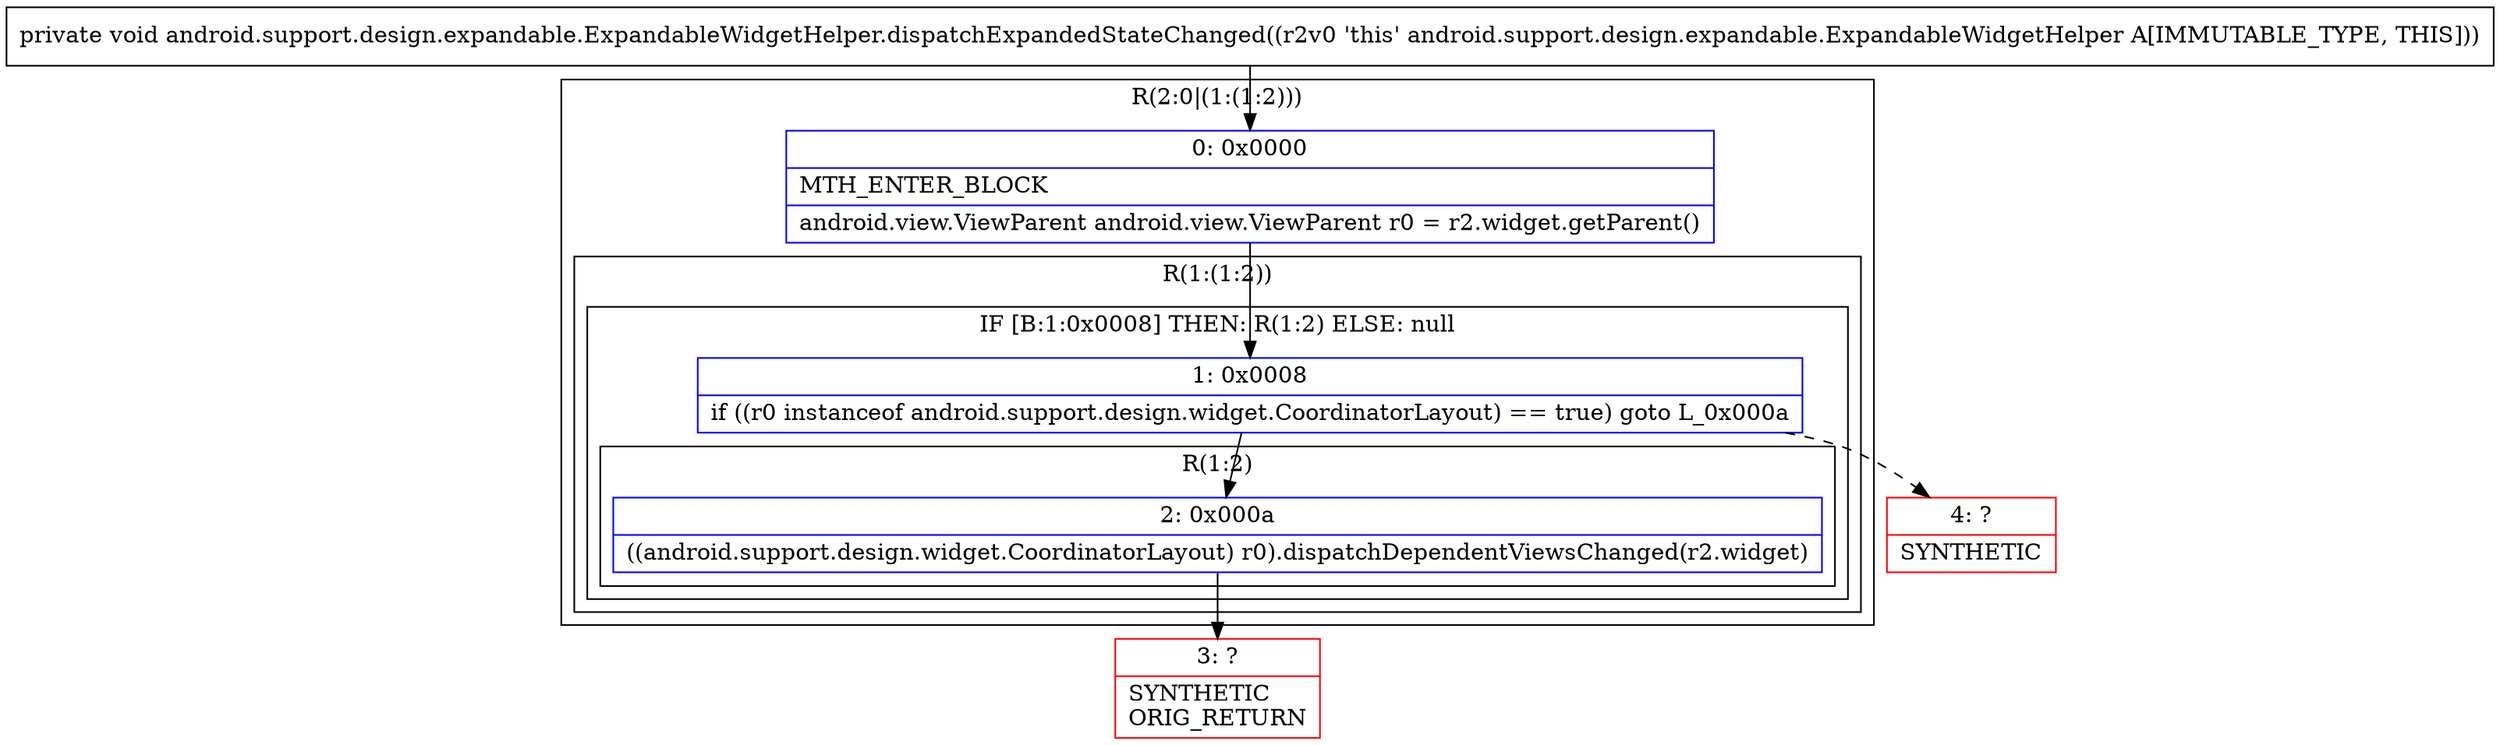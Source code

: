 digraph "CFG forandroid.support.design.expandable.ExpandableWidgetHelper.dispatchExpandedStateChanged()V" {
subgraph cluster_Region_263367355 {
label = "R(2:0|(1:(1:2)))";
node [shape=record,color=blue];
Node_0 [shape=record,label="{0\:\ 0x0000|MTH_ENTER_BLOCK\l|android.view.ViewParent android.view.ViewParent r0 = r2.widget.getParent()\l}"];
subgraph cluster_Region_2140185049 {
label = "R(1:(1:2))";
node [shape=record,color=blue];
subgraph cluster_IfRegion_1493742219 {
label = "IF [B:1:0x0008] THEN: R(1:2) ELSE: null";
node [shape=record,color=blue];
Node_1 [shape=record,label="{1\:\ 0x0008|if ((r0 instanceof android.support.design.widget.CoordinatorLayout) == true) goto L_0x000a\l}"];
subgraph cluster_Region_1845554176 {
label = "R(1:2)";
node [shape=record,color=blue];
Node_2 [shape=record,label="{2\:\ 0x000a|((android.support.design.widget.CoordinatorLayout) r0).dispatchDependentViewsChanged(r2.widget)\l}"];
}
}
}
}
Node_3 [shape=record,color=red,label="{3\:\ ?|SYNTHETIC\lORIG_RETURN\l}"];
Node_4 [shape=record,color=red,label="{4\:\ ?|SYNTHETIC\l}"];
MethodNode[shape=record,label="{private void android.support.design.expandable.ExpandableWidgetHelper.dispatchExpandedStateChanged((r2v0 'this' android.support.design.expandable.ExpandableWidgetHelper A[IMMUTABLE_TYPE, THIS])) }"];
MethodNode -> Node_0;
Node_0 -> Node_1;
Node_1 -> Node_2;
Node_1 -> Node_4[style=dashed];
Node_2 -> Node_3;
}

